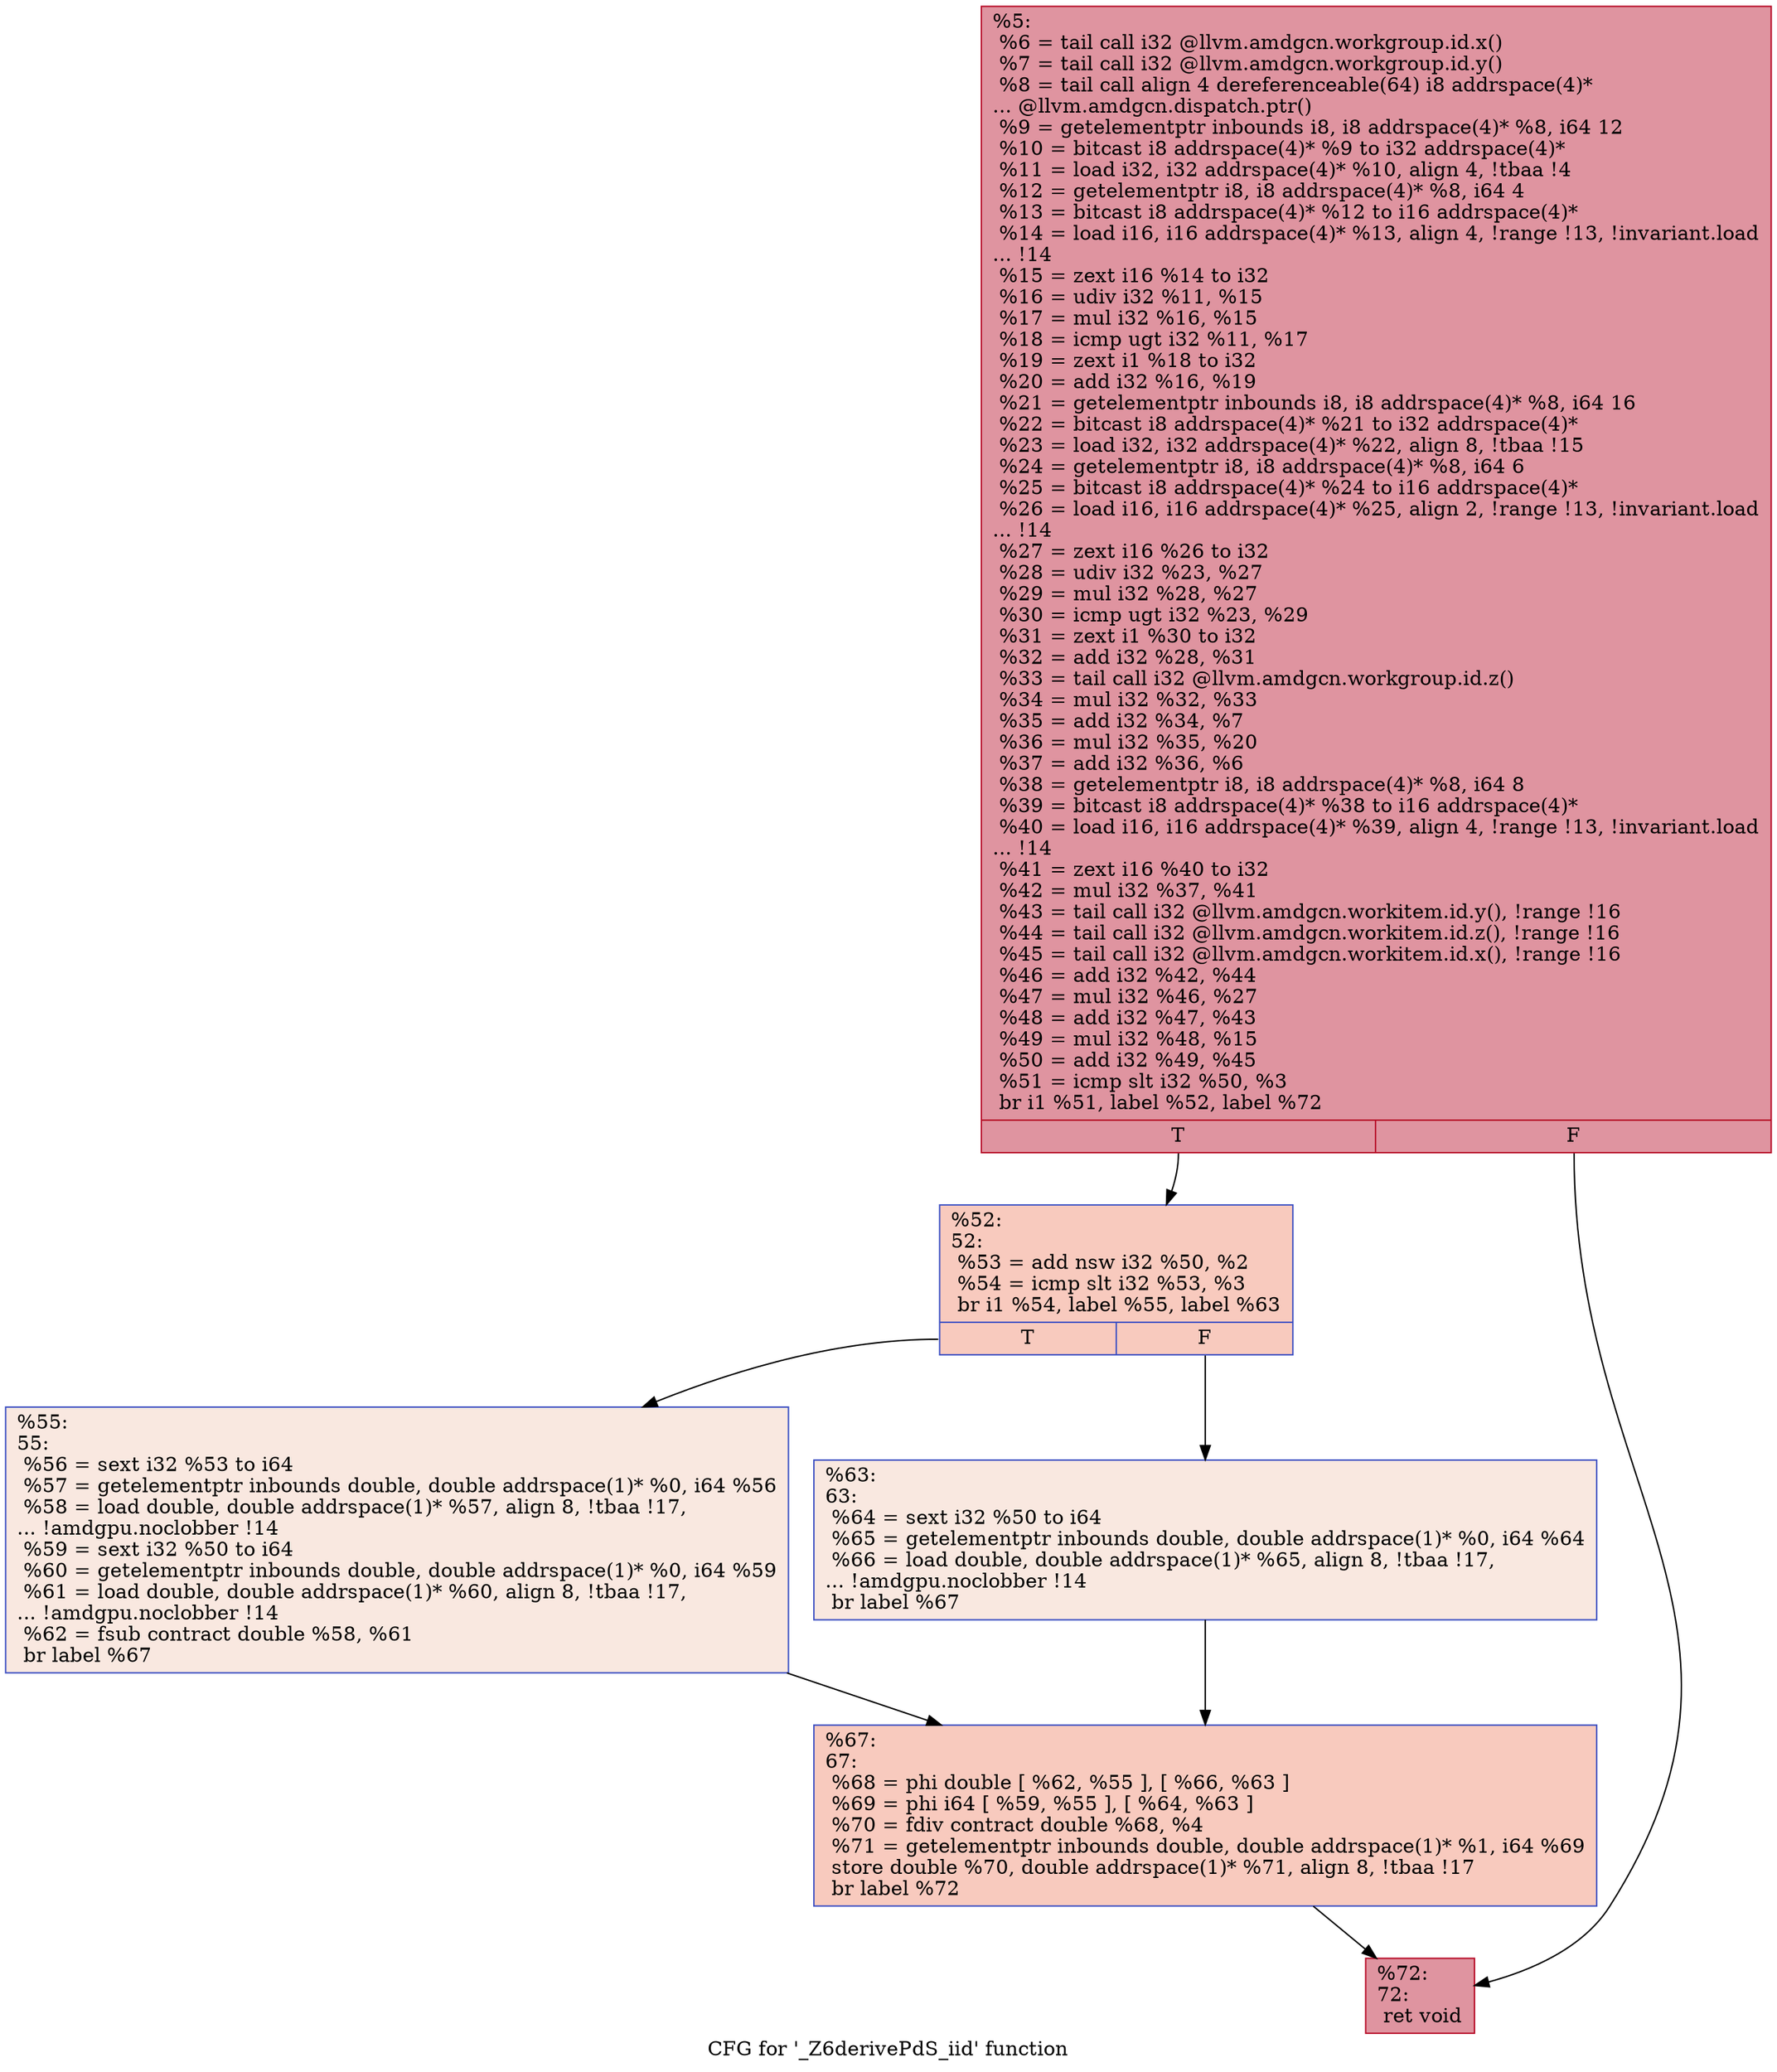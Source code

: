 digraph "CFG for '_Z6derivePdS_iid' function" {
	label="CFG for '_Z6derivePdS_iid' function";

	Node0x511bd90 [shape=record,color="#b70d28ff", style=filled, fillcolor="#b70d2870",label="{%5:\l  %6 = tail call i32 @llvm.amdgcn.workgroup.id.x()\l  %7 = tail call i32 @llvm.amdgcn.workgroup.id.y()\l  %8 = tail call align 4 dereferenceable(64) i8 addrspace(4)*\l... @llvm.amdgcn.dispatch.ptr()\l  %9 = getelementptr inbounds i8, i8 addrspace(4)* %8, i64 12\l  %10 = bitcast i8 addrspace(4)* %9 to i32 addrspace(4)*\l  %11 = load i32, i32 addrspace(4)* %10, align 4, !tbaa !4\l  %12 = getelementptr i8, i8 addrspace(4)* %8, i64 4\l  %13 = bitcast i8 addrspace(4)* %12 to i16 addrspace(4)*\l  %14 = load i16, i16 addrspace(4)* %13, align 4, !range !13, !invariant.load\l... !14\l  %15 = zext i16 %14 to i32\l  %16 = udiv i32 %11, %15\l  %17 = mul i32 %16, %15\l  %18 = icmp ugt i32 %11, %17\l  %19 = zext i1 %18 to i32\l  %20 = add i32 %16, %19\l  %21 = getelementptr inbounds i8, i8 addrspace(4)* %8, i64 16\l  %22 = bitcast i8 addrspace(4)* %21 to i32 addrspace(4)*\l  %23 = load i32, i32 addrspace(4)* %22, align 8, !tbaa !15\l  %24 = getelementptr i8, i8 addrspace(4)* %8, i64 6\l  %25 = bitcast i8 addrspace(4)* %24 to i16 addrspace(4)*\l  %26 = load i16, i16 addrspace(4)* %25, align 2, !range !13, !invariant.load\l... !14\l  %27 = zext i16 %26 to i32\l  %28 = udiv i32 %23, %27\l  %29 = mul i32 %28, %27\l  %30 = icmp ugt i32 %23, %29\l  %31 = zext i1 %30 to i32\l  %32 = add i32 %28, %31\l  %33 = tail call i32 @llvm.amdgcn.workgroup.id.z()\l  %34 = mul i32 %32, %33\l  %35 = add i32 %34, %7\l  %36 = mul i32 %35, %20\l  %37 = add i32 %36, %6\l  %38 = getelementptr i8, i8 addrspace(4)* %8, i64 8\l  %39 = bitcast i8 addrspace(4)* %38 to i16 addrspace(4)*\l  %40 = load i16, i16 addrspace(4)* %39, align 4, !range !13, !invariant.load\l... !14\l  %41 = zext i16 %40 to i32\l  %42 = mul i32 %37, %41\l  %43 = tail call i32 @llvm.amdgcn.workitem.id.y(), !range !16\l  %44 = tail call i32 @llvm.amdgcn.workitem.id.z(), !range !16\l  %45 = tail call i32 @llvm.amdgcn.workitem.id.x(), !range !16\l  %46 = add i32 %42, %44\l  %47 = mul i32 %46, %27\l  %48 = add i32 %47, %43\l  %49 = mul i32 %48, %15\l  %50 = add i32 %49, %45\l  %51 = icmp slt i32 %50, %3\l  br i1 %51, label %52, label %72\l|{<s0>T|<s1>F}}"];
	Node0x511bd90:s0 -> Node0x5120ce0;
	Node0x511bd90:s1 -> Node0x5120d70;
	Node0x5120ce0 [shape=record,color="#3d50c3ff", style=filled, fillcolor="#ef886b70",label="{%52:\l52:                                               \l  %53 = add nsw i32 %50, %2\l  %54 = icmp slt i32 %53, %3\l  br i1 %54, label %55, label %63\l|{<s0>T|<s1>F}}"];
	Node0x5120ce0:s0 -> Node0x5120fd0;
	Node0x5120ce0:s1 -> Node0x5121020;
	Node0x5120fd0 [shape=record,color="#3d50c3ff", style=filled, fillcolor="#f1ccb870",label="{%55:\l55:                                               \l  %56 = sext i32 %53 to i64\l  %57 = getelementptr inbounds double, double addrspace(1)* %0, i64 %56\l  %58 = load double, double addrspace(1)* %57, align 8, !tbaa !17,\l... !amdgpu.noclobber !14\l  %59 = sext i32 %50 to i64\l  %60 = getelementptr inbounds double, double addrspace(1)* %0, i64 %59\l  %61 = load double, double addrspace(1)* %60, align 8, !tbaa !17,\l... !amdgpu.noclobber !14\l  %62 = fsub contract double %58, %61\l  br label %67\l}"];
	Node0x5120fd0 -> Node0x5121cc0;
	Node0x5121020 [shape=record,color="#3d50c3ff", style=filled, fillcolor="#f1ccb870",label="{%63:\l63:                                               \l  %64 = sext i32 %50 to i64\l  %65 = getelementptr inbounds double, double addrspace(1)* %0, i64 %64\l  %66 = load double, double addrspace(1)* %65, align 8, !tbaa !17,\l... !amdgpu.noclobber !14\l  br label %67\l}"];
	Node0x5121020 -> Node0x5121cc0;
	Node0x5121cc0 [shape=record,color="#3d50c3ff", style=filled, fillcolor="#ef886b70",label="{%67:\l67:                                               \l  %68 = phi double [ %62, %55 ], [ %66, %63 ]\l  %69 = phi i64 [ %59, %55 ], [ %64, %63 ]\l  %70 = fdiv contract double %68, %4\l  %71 = getelementptr inbounds double, double addrspace(1)* %1, i64 %69\l  store double %70, double addrspace(1)* %71, align 8, !tbaa !17\l  br label %72\l}"];
	Node0x5121cc0 -> Node0x5120d70;
	Node0x5120d70 [shape=record,color="#b70d28ff", style=filled, fillcolor="#b70d2870",label="{%72:\l72:                                               \l  ret void\l}"];
}

